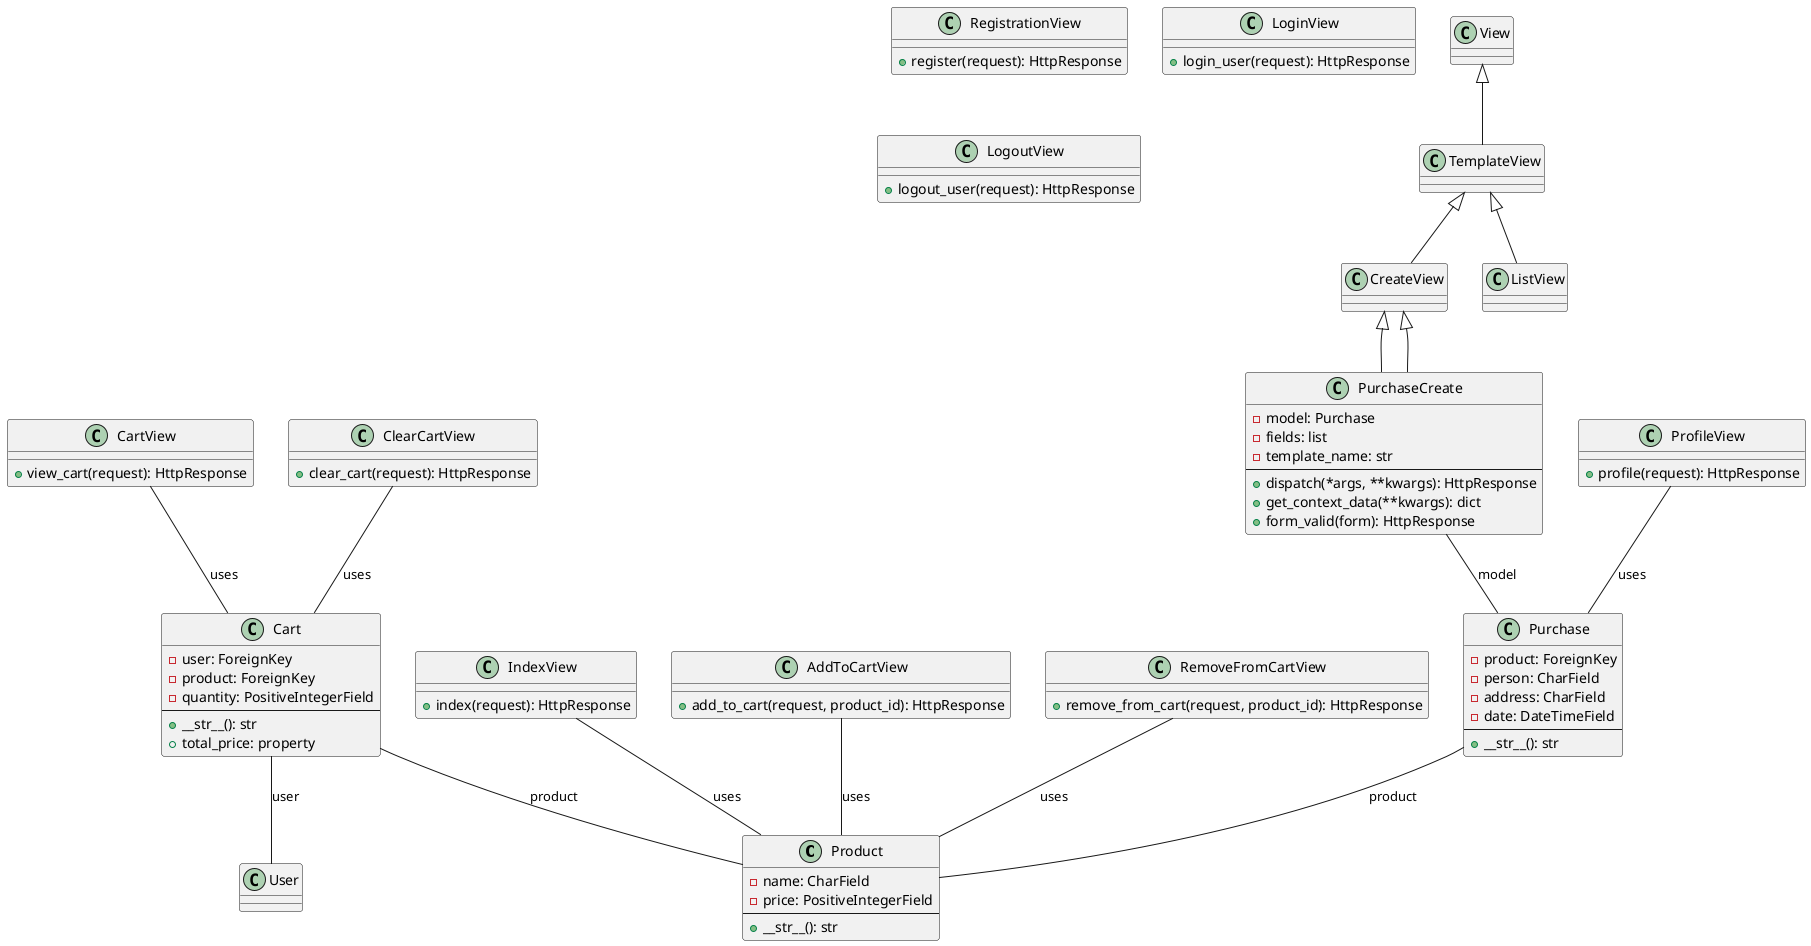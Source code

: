 @startuml
'https://plantuml.com/class-diagram

' === Models ===
class Product {
  -name: CharField
  -price: PositiveIntegerField
  --
  +__str__(): str
}

class Purchase {
  -product: ForeignKey
  -person: CharField
  -address: CharField
  -date: DateTimeField
  --
  +__str__(): str
}

class Cart {
    -user: ForeignKey
    -product: ForeignKey
    -quantity: PositiveIntegerField
    --
    +__str__(): str
    +total_price: property
}

' === Views ===
abstract class View
class TemplateView extends View
class CreateView extends TemplateView
class ListView extends TemplateView
class View
class View
class IndexView {
  +index(request): HttpResponse
}

class PurchaseCreate extends CreateView {
    -model: Purchase
    -fields: list
    -template_name: str
    --
    +dispatch(*args, **kwargs): HttpResponse
    +get_context_data(**kwargs): dict
    +form_valid(form): HttpResponse
}

class CartView {
    +view_cart(request): HttpResponse
}

class AddToCartView {
  +add_to_cart(request, product_id): HttpResponse
}

class RemoveFromCartView {
  +remove_from_cart(request, product_id): HttpResponse
}

class ClearCartView {
    +clear_cart(request): HttpResponse
}

class RegistrationView {
     +register(request): HttpResponse
}

class LoginView {
     +login_user(request): HttpResponse
}

class LogoutView {
     +logout_user(request): HttpResponse
}

class ProfileView {
    +profile(request): HttpResponse
}
' === Relationships ===

Purchase -- Product : "product"
Cart -- Product : "product"
Cart -- User : "user"
PurchaseCreate -- Purchase : "model"

IndexView -- Product : "uses"
CartView -- Cart : "uses"
AddToCartView -- Product : "uses"
RemoveFromCartView -- Product : "uses"
ClearCartView -- Cart: "uses"
ProfileView -- Purchase : "uses"

CreateView <|-- PurchaseCreate

@enduml